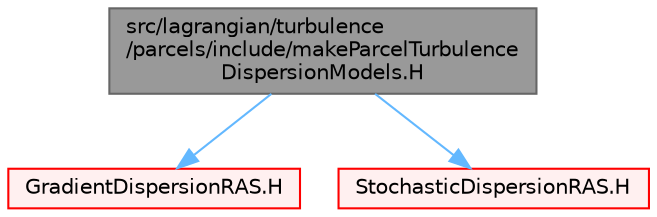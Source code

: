 digraph "src/lagrangian/turbulence/parcels/include/makeParcelTurbulenceDispersionModels.H"
{
 // LATEX_PDF_SIZE
  bgcolor="transparent";
  edge [fontname=Helvetica,fontsize=10,labelfontname=Helvetica,labelfontsize=10];
  node [fontname=Helvetica,fontsize=10,shape=box,height=0.2,width=0.4];
  Node1 [id="Node000001",label="src/lagrangian/turbulence\l/parcels/include/makeParcelTurbulence\lDispersionModels.H",height=0.2,width=0.4,color="gray40", fillcolor="grey60", style="filled", fontcolor="black",tooltip=" "];
  Node1 -> Node2 [id="edge1_Node000001_Node000002",color="steelblue1",style="solid",tooltip=" "];
  Node2 [id="Node000002",label="GradientDispersionRAS.H",height=0.2,width=0.4,color="red", fillcolor="#FFF0F0", style="filled",URL="$GradientDispersionRAS_8H.html",tooltip=" "];
  Node1 -> Node151 [id="edge2_Node000001_Node000151",color="steelblue1",style="solid",tooltip=" "];
  Node151 [id="Node000151",label="StochasticDispersionRAS.H",height=0.2,width=0.4,color="red", fillcolor="#FFF0F0", style="filled",URL="$StochasticDispersionRAS_8H.html",tooltip=" "];
}
